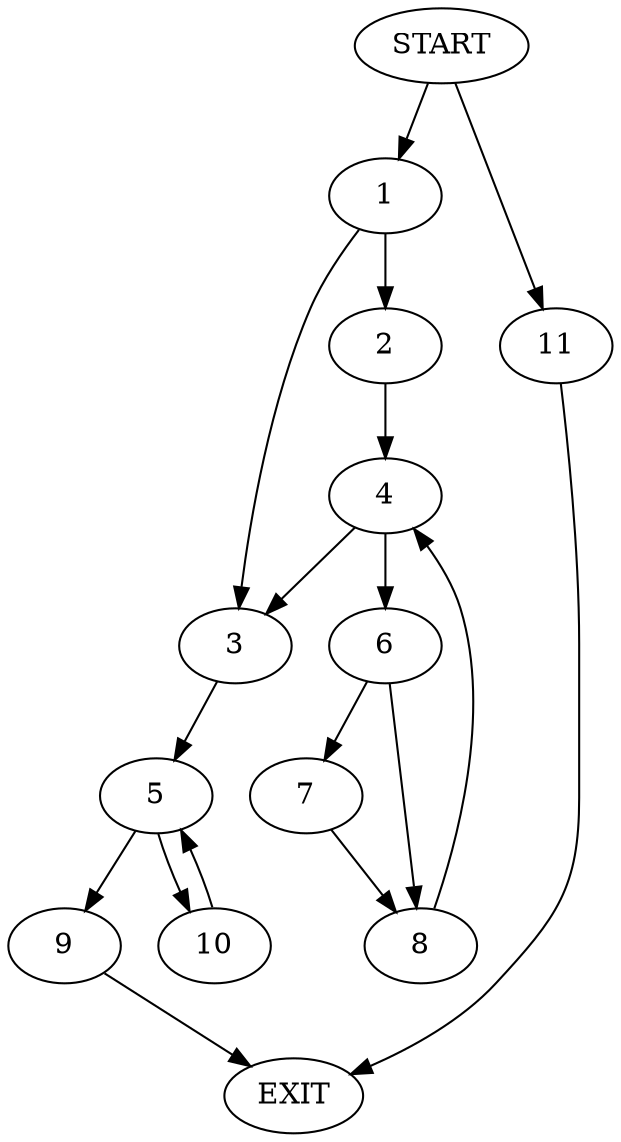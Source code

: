 digraph {
0 [label="START"]
12 [label="EXIT"]
0 -> 1
1 -> 2
1 -> 3
2 -> 4
3 -> 5
4 -> 6
4 -> 3
6 -> 7
6 -> 8
7 -> 8
8 -> 4
5 -> 9
5 -> 10
9 -> 12
10 -> 5
0 -> 11
11 -> 12
}
